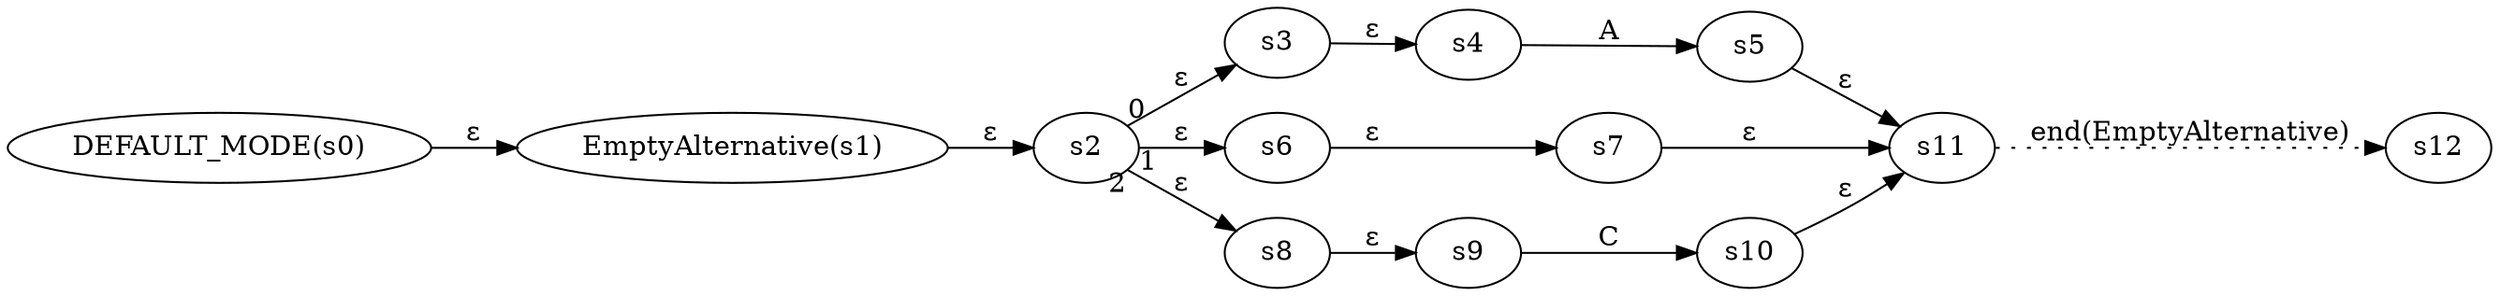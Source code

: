digraph ATN {
  rankdir=LR;

  "DEFAULT_MODE(s0)" -> "EmptyAlternative(s1)" [label=ε]
  "EmptyAlternative(s1)" -> s2 [label=ε]
  s2 -> s3 [label=ε taillabel=0]
  s3 -> s4 [label=ε]
  s4 -> s5 [label=A]
  s5 -> s11 [label=ε]
  s11 -> s12 [label="end(EmptyAlternative)" style=dotted]
  s2 -> s6 [label=ε taillabel=1]
  s6 -> s7 [label=ε]
  s7 -> s11 [label=ε]
  s2 -> s8 [label=ε taillabel=2]
  s8 -> s9 [label=ε]
  s9 -> s10 [label=C]
  s10 -> s11 [label=ε]
}